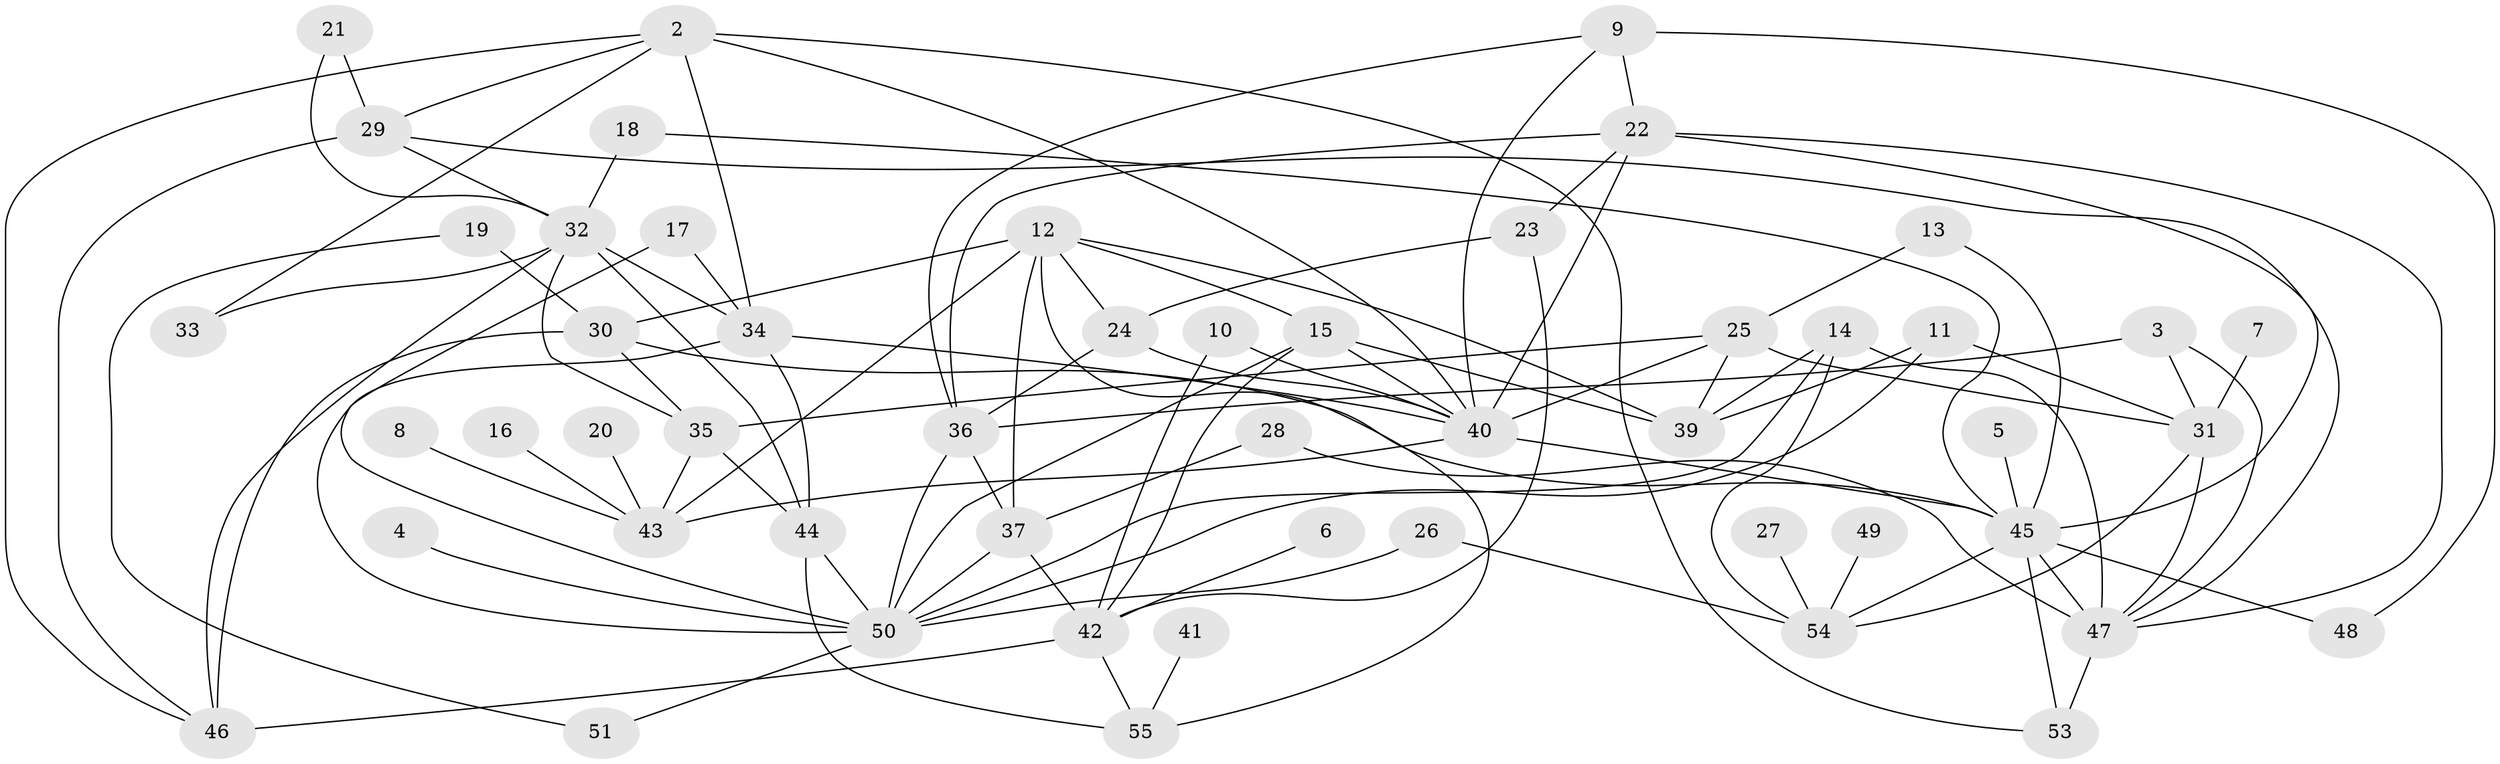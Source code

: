 // original degree distribution, {2: 0.19090909090909092, 3: 0.2818181818181818, 0: 0.01818181818181818, 1: 0.18181818181818182, 5: 0.10909090909090909, 4: 0.15454545454545454, 7: 0.00909090909090909, 6: 0.045454545454545456, 8: 0.00909090909090909}
// Generated by graph-tools (version 1.1) at 2025/25/03/09/25 03:25:17]
// undirected, 52 vertices, 104 edges
graph export_dot {
graph [start="1"]
  node [color=gray90,style=filled];
  2;
  3;
  4;
  5;
  6;
  7;
  8;
  9;
  10;
  11;
  12;
  13;
  14;
  15;
  16;
  17;
  18;
  19;
  20;
  21;
  22;
  23;
  24;
  25;
  26;
  27;
  28;
  29;
  30;
  31;
  32;
  33;
  34;
  35;
  36;
  37;
  39;
  40;
  41;
  42;
  43;
  44;
  45;
  46;
  47;
  48;
  49;
  50;
  51;
  53;
  54;
  55;
  2 -- 29 [weight=1.0];
  2 -- 33 [weight=1.0];
  2 -- 34 [weight=1.0];
  2 -- 40 [weight=1.0];
  2 -- 46 [weight=1.0];
  2 -- 53 [weight=1.0];
  3 -- 31 [weight=1.0];
  3 -- 36 [weight=1.0];
  3 -- 47 [weight=1.0];
  4 -- 50 [weight=1.0];
  5 -- 45 [weight=1.0];
  6 -- 42 [weight=1.0];
  7 -- 31 [weight=1.0];
  8 -- 43 [weight=1.0];
  9 -- 22 [weight=1.0];
  9 -- 36 [weight=1.0];
  9 -- 40 [weight=1.0];
  9 -- 48 [weight=1.0];
  10 -- 40 [weight=2.0];
  10 -- 42 [weight=1.0];
  11 -- 31 [weight=1.0];
  11 -- 39 [weight=1.0];
  11 -- 50 [weight=1.0];
  12 -- 15 [weight=1.0];
  12 -- 24 [weight=1.0];
  12 -- 30 [weight=1.0];
  12 -- 37 [weight=1.0];
  12 -- 39 [weight=1.0];
  12 -- 43 [weight=1.0];
  12 -- 55 [weight=1.0];
  13 -- 25 [weight=1.0];
  13 -- 45 [weight=1.0];
  14 -- 39 [weight=1.0];
  14 -- 47 [weight=1.0];
  14 -- 50 [weight=1.0];
  14 -- 54 [weight=1.0];
  15 -- 39 [weight=2.0];
  15 -- 40 [weight=1.0];
  15 -- 42 [weight=1.0];
  15 -- 50 [weight=1.0];
  16 -- 43 [weight=1.0];
  17 -- 34 [weight=1.0];
  17 -- 50 [weight=1.0];
  18 -- 32 [weight=1.0];
  18 -- 45 [weight=1.0];
  19 -- 30 [weight=1.0];
  19 -- 51 [weight=1.0];
  20 -- 43 [weight=1.0];
  21 -- 29 [weight=1.0];
  21 -- 32 [weight=1.0];
  22 -- 23 [weight=1.0];
  22 -- 36 [weight=1.0];
  22 -- 40 [weight=1.0];
  22 -- 45 [weight=1.0];
  22 -- 47 [weight=1.0];
  23 -- 24 [weight=1.0];
  23 -- 42 [weight=1.0];
  24 -- 36 [weight=1.0];
  24 -- 40 [weight=1.0];
  25 -- 31 [weight=2.0];
  25 -- 35 [weight=1.0];
  25 -- 39 [weight=1.0];
  25 -- 40 [weight=1.0];
  26 -- 50 [weight=1.0];
  26 -- 54 [weight=1.0];
  27 -- 54 [weight=1.0];
  28 -- 37 [weight=1.0];
  28 -- 47 [weight=1.0];
  29 -- 32 [weight=1.0];
  29 -- 46 [weight=1.0];
  29 -- 47 [weight=1.0];
  30 -- 35 [weight=1.0];
  30 -- 45 [weight=1.0];
  30 -- 46 [weight=1.0];
  31 -- 47 [weight=1.0];
  31 -- 54 [weight=1.0];
  32 -- 33 [weight=1.0];
  32 -- 34 [weight=1.0];
  32 -- 35 [weight=1.0];
  32 -- 44 [weight=1.0];
  32 -- 46 [weight=1.0];
  34 -- 40 [weight=1.0];
  34 -- 44 [weight=1.0];
  34 -- 50 [weight=1.0];
  35 -- 43 [weight=1.0];
  35 -- 44 [weight=1.0];
  36 -- 37 [weight=1.0];
  36 -- 50 [weight=1.0];
  37 -- 42 [weight=1.0];
  37 -- 50 [weight=1.0];
  40 -- 43 [weight=1.0];
  40 -- 45 [weight=1.0];
  41 -- 55 [weight=1.0];
  42 -- 46 [weight=2.0];
  42 -- 55 [weight=1.0];
  44 -- 50 [weight=1.0];
  44 -- 55 [weight=1.0];
  45 -- 47 [weight=1.0];
  45 -- 48 [weight=1.0];
  45 -- 53 [weight=1.0];
  45 -- 54 [weight=1.0];
  47 -- 53 [weight=2.0];
  49 -- 54 [weight=1.0];
  50 -- 51 [weight=1.0];
}
